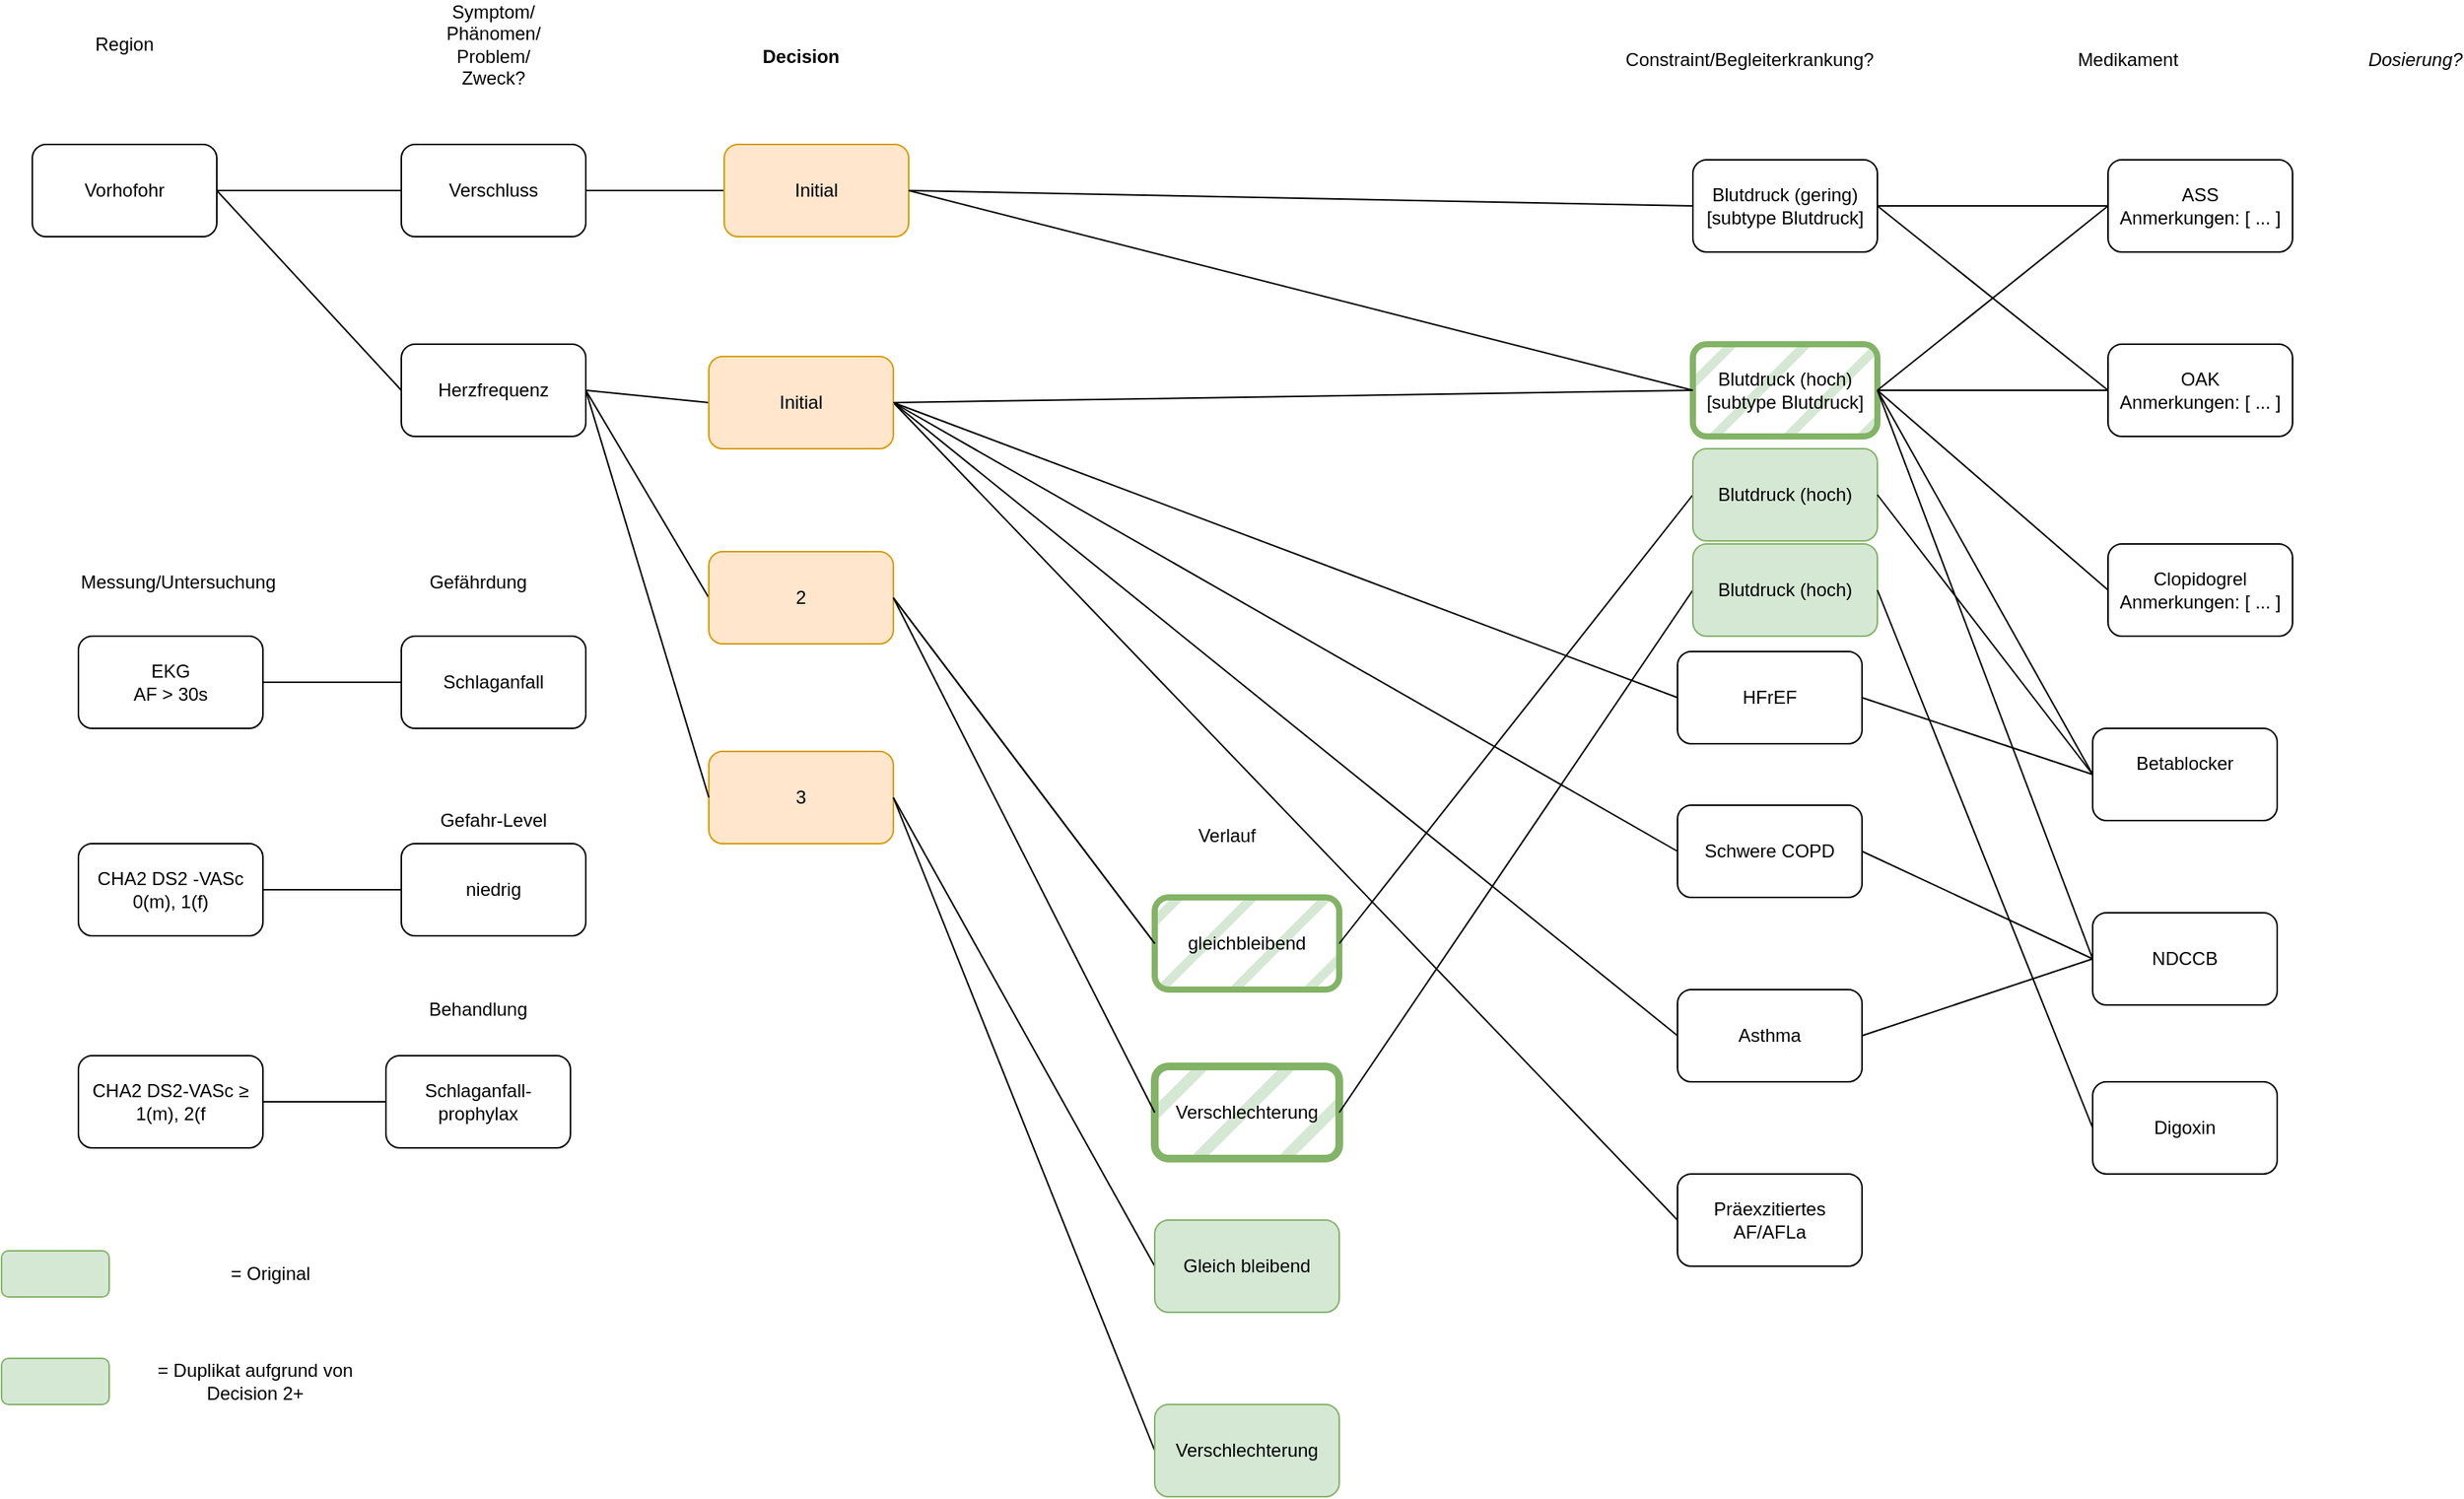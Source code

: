 <mxfile version="24.3.0" type="github">
  <diagram name="Seite-1" id="Lj3RmBoYemo5wMBXR7T-">
    <mxGraphModel dx="2049" dy="1066" grid="1" gridSize="10" guides="1" tooltips="1" connect="1" arrows="1" fold="1" page="1" pageScale="1" pageWidth="1654" pageHeight="1169" math="0" shadow="0">
      <root>
        <mxCell id="0" />
        <mxCell id="1" parent="0" />
        <mxCell id="BmRe0CwLIyu7bXr3vCcB-1" value="&lt;div&gt;Symptom/&lt;/div&gt;&lt;div&gt;Phänomen/&lt;br&gt;Problem/&lt;br&gt;Zweck?&lt;br&gt;&lt;/div&gt;" style="text;html=1;align=center;verticalAlign=middle;whiteSpace=wrap;rounded=0;" parent="1" vertex="1">
          <mxGeometry x="320" y="40" width="60" height="30" as="geometry" />
        </mxCell>
        <mxCell id="BmRe0CwLIyu7bXr3vCcB-2" value="Vorhofohr" style="rounded=1;whiteSpace=wrap;html=1;" parent="1" vertex="1">
          <mxGeometry x="50" y="120" width="120" height="60" as="geometry" />
        </mxCell>
        <mxCell id="BmRe0CwLIyu7bXr3vCcB-3" value="Verschluss" style="rounded=1;whiteSpace=wrap;html=1;" parent="1" vertex="1">
          <mxGeometry x="290" y="120" width="120" height="60" as="geometry" />
        </mxCell>
        <mxCell id="BmRe0CwLIyu7bXr3vCcB-4" value="Region" style="text;html=1;align=center;verticalAlign=middle;whiteSpace=wrap;rounded=0;" parent="1" vertex="1">
          <mxGeometry x="80" y="40" width="60" height="30" as="geometry" />
        </mxCell>
        <mxCell id="BmRe0CwLIyu7bXr3vCcB-7" value="&lt;div&gt;ASS&lt;/div&gt;&lt;div&gt;Anmerkungen: [ ... ]&lt;/div&gt;" style="rounded=1;whiteSpace=wrap;html=1;" parent="1" vertex="1">
          <mxGeometry x="1400" y="130" width="120" height="60" as="geometry" />
        </mxCell>
        <mxCell id="BmRe0CwLIyu7bXr3vCcB-8" value="&lt;div&gt;OAK&lt;/div&gt;&lt;div&gt;Anmerkungen: [ ... ]&lt;/div&gt;" style="rounded=1;whiteSpace=wrap;html=1;" parent="1" vertex="1">
          <mxGeometry x="1400" y="250" width="120" height="60" as="geometry" />
        </mxCell>
        <mxCell id="BmRe0CwLIyu7bXr3vCcB-9" value="&lt;div&gt;Clopidogrel&lt;/div&gt;&lt;div&gt;Anmerkungen: [ ... ]&lt;br&gt;&lt;/div&gt;" style="rounded=1;whiteSpace=wrap;html=1;" parent="1" vertex="1">
          <mxGeometry x="1400" y="380" width="120" height="60" as="geometry" />
        </mxCell>
        <mxCell id="BmRe0CwLIyu7bXr3vCcB-10" value="Medikament" style="text;html=1;align=center;verticalAlign=middle;whiteSpace=wrap;rounded=0;" parent="1" vertex="1">
          <mxGeometry x="1383" y="50" width="60" height="30" as="geometry" />
        </mxCell>
        <mxCell id="BmRe0CwLIyu7bXr3vCcB-11" value="&lt;div&gt;Blutdruck (gering)&lt;/div&gt;&lt;div&gt;[subtype Blutdruck]&lt;br&gt;&lt;/div&gt;" style="rounded=1;whiteSpace=wrap;html=1;" parent="1" vertex="1">
          <mxGeometry x="1130" y="130" width="120" height="60" as="geometry" />
        </mxCell>
        <mxCell id="BmRe0CwLIyu7bXr3vCcB-12" value="&lt;div&gt;Blutdruck (hoch)&lt;/div&gt;&lt;div&gt;[subtype Blutdruck]&lt;/div&gt;" style="rounded=1;whiteSpace=wrap;html=1;fillColor=#d5e8d4;strokeColor=#82b366;fillStyle=hatch;strokeWidth=4;" parent="1" vertex="1">
          <mxGeometry x="1130" y="250" width="120" height="60" as="geometry" />
        </mxCell>
        <mxCell id="BmRe0CwLIyu7bXr3vCcB-14" value="Constraint/Begleiterkrankung?" style="text;html=1;align=center;verticalAlign=middle;whiteSpace=wrap;rounded=0;" parent="1" vertex="1">
          <mxGeometry x="1137" y="50" width="60" height="30" as="geometry" />
        </mxCell>
        <mxCell id="BmRe0CwLIyu7bXr3vCcB-17" value="" style="endArrow=none;html=1;rounded=0;exitX=1;exitY=0.5;exitDx=0;exitDy=0;entryX=0;entryY=0.5;entryDx=0;entryDy=0;" parent="1" source="BmRe0CwLIyu7bXr3vCcB-2" target="BmRe0CwLIyu7bXr3vCcB-3" edge="1">
          <mxGeometry width="50" height="50" relative="1" as="geometry">
            <mxPoint x="580" y="380" as="sourcePoint" />
            <mxPoint x="630" y="330" as="targetPoint" />
          </mxGeometry>
        </mxCell>
        <mxCell id="BmRe0CwLIyu7bXr3vCcB-18" value="" style="endArrow=none;html=1;rounded=0;entryX=0;entryY=0.5;entryDx=0;entryDy=0;" parent="1" target="ywd2_ELRaqGQqajww4Ma-36" edge="1">
          <mxGeometry width="50" height="50" relative="1" as="geometry">
            <mxPoint x="410" y="150" as="sourcePoint" />
            <mxPoint x="500" y="230" as="targetPoint" />
          </mxGeometry>
        </mxCell>
        <mxCell id="BmRe0CwLIyu7bXr3vCcB-20" value="" style="endArrow=none;html=1;rounded=0;exitX=1;exitY=0.5;exitDx=0;exitDy=0;entryX=0;entryY=0.5;entryDx=0;entryDy=0;" parent="1" source="BmRe0CwLIyu7bXr3vCcB-11" target="BmRe0CwLIyu7bXr3vCcB-7" edge="1">
          <mxGeometry width="50" height="50" relative="1" as="geometry">
            <mxPoint x="1263" y="160" as="sourcePoint" />
            <mxPoint x="1350" y="159.58" as="targetPoint" />
          </mxGeometry>
        </mxCell>
        <mxCell id="BmRe0CwLIyu7bXr3vCcB-22" value="" style="endArrow=none;html=1;rounded=0;exitX=1;exitY=0.5;exitDx=0;exitDy=0;entryX=0;entryY=0.5;entryDx=0;entryDy=0;" parent="1" source="BmRe0CwLIyu7bXr3vCcB-12" target="BmRe0CwLIyu7bXr3vCcB-7" edge="1">
          <mxGeometry width="50" height="50" relative="1" as="geometry">
            <mxPoint x="1210" y="200" as="sourcePoint" />
            <mxPoint x="1357" y="290" as="targetPoint" />
          </mxGeometry>
        </mxCell>
        <mxCell id="BmRe0CwLIyu7bXr3vCcB-23" value="" style="endArrow=none;html=1;rounded=0;exitX=1;exitY=0.5;exitDx=0;exitDy=0;entryX=0;entryY=0.5;entryDx=0;entryDy=0;" parent="1" source="BmRe0CwLIyu7bXr3vCcB-11" target="BmRe0CwLIyu7bXr3vCcB-8" edge="1">
          <mxGeometry width="50" height="50" relative="1" as="geometry">
            <mxPoint x="1247" y="290" as="sourcePoint" />
            <mxPoint x="1360" y="170" as="targetPoint" />
          </mxGeometry>
        </mxCell>
        <mxCell id="BmRe0CwLIyu7bXr3vCcB-24" value="" style="endArrow=none;html=1;rounded=0;entryX=0;entryY=0.5;entryDx=0;entryDy=0;" parent="1" target="BmRe0CwLIyu7bXr3vCcB-9" edge="1">
          <mxGeometry width="50" height="50" relative="1" as="geometry">
            <mxPoint x="1250" y="280" as="sourcePoint" />
            <mxPoint x="1350" y="280" as="targetPoint" />
          </mxGeometry>
        </mxCell>
        <mxCell id="BmRe0CwLIyu7bXr3vCcB-25" value="" style="endArrow=none;html=1;rounded=0;exitX=1;exitY=0.5;exitDx=0;exitDy=0;entryX=0;entryY=0.5;entryDx=0;entryDy=0;" parent="1" source="BmRe0CwLIyu7bXr3vCcB-12" target="BmRe0CwLIyu7bXr3vCcB-8" edge="1">
          <mxGeometry width="50" height="50" relative="1" as="geometry">
            <mxPoint x="1247" y="170" as="sourcePoint" />
            <mxPoint x="1366" y="420" as="targetPoint" />
          </mxGeometry>
        </mxCell>
        <mxCell id="BmRe0CwLIyu7bXr3vCcB-37" value="Dosierung?" style="text;html=1;align=center;verticalAlign=middle;whiteSpace=wrap;rounded=0;fontStyle=2" parent="1" vertex="1">
          <mxGeometry x="1570" y="50" width="60" height="30" as="geometry" />
        </mxCell>
        <mxCell id="ywd2_ELRaqGQqajww4Ma-4" value="" style="endArrow=none;html=1;rounded=0;exitX=1;exitY=0.5;exitDx=0;exitDy=0;entryX=0;entryY=0.5;entryDx=0;entryDy=0;" parent="1" source="ywd2_ELRaqGQqajww4Ma-36" target="BmRe0CwLIyu7bXr3vCcB-11" edge="1">
          <mxGeometry width="50" height="50" relative="1" as="geometry">
            <mxPoint x="974" y="500" as="sourcePoint" />
            <mxPoint x="1117" y="159" as="targetPoint" />
          </mxGeometry>
        </mxCell>
        <mxCell id="ywd2_ELRaqGQqajww4Ma-5" value="HFrEF" style="rounded=1;whiteSpace=wrap;html=1;" parent="1" vertex="1">
          <mxGeometry x="1120" y="450" width="120" height="60" as="geometry" />
        </mxCell>
        <mxCell id="ywd2_ELRaqGQqajww4Ma-6" value="Schwere COPD" style="rounded=1;whiteSpace=wrap;html=1;" parent="1" vertex="1">
          <mxGeometry x="1120" y="550" width="120" height="60" as="geometry" />
        </mxCell>
        <mxCell id="ywd2_ELRaqGQqajww4Ma-8" value="Asthma" style="rounded=1;whiteSpace=wrap;html=1;" parent="1" vertex="1">
          <mxGeometry x="1120" y="670" width="120" height="60" as="geometry" />
        </mxCell>
        <mxCell id="ywd2_ELRaqGQqajww4Ma-9" value="&lt;div&gt;Präexzitiertes&lt;/div&gt;&lt;div&gt;AF/AFLa&lt;/div&gt;" style="rounded=1;whiteSpace=wrap;html=1;" parent="1" vertex="1">
          <mxGeometry x="1120" y="790" width="120" height="60" as="geometry" />
        </mxCell>
        <mxCell id="ywd2_ELRaqGQqajww4Ma-10" value="" style="endArrow=none;html=1;rounded=0;entryX=0;entryY=0.5;entryDx=0;entryDy=0;exitX=1;exitY=0.5;exitDx=0;exitDy=0;" parent="1" source="ywd2_ELRaqGQqajww4Ma-82" target="ywd2_ELRaqGQqajww4Ma-5" edge="1">
          <mxGeometry width="50" height="50" relative="1" as="geometry">
            <mxPoint x="794" y="280" as="sourcePoint" />
            <mxPoint x="891" y="159" as="targetPoint" />
          </mxGeometry>
        </mxCell>
        <mxCell id="ywd2_ELRaqGQqajww4Ma-11" value="" style="endArrow=none;html=1;rounded=0;entryX=0;entryY=0.5;entryDx=0;entryDy=0;exitX=1;exitY=0.5;exitDx=0;exitDy=0;" parent="1" source="ywd2_ELRaqGQqajww4Ma-82" target="ywd2_ELRaqGQqajww4Ma-6" edge="1">
          <mxGeometry width="50" height="50" relative="1" as="geometry">
            <mxPoint x="400" y="560" as="sourcePoint" />
            <mxPoint x="881" y="565" as="targetPoint" />
          </mxGeometry>
        </mxCell>
        <mxCell id="ywd2_ELRaqGQqajww4Ma-12" value="" style="endArrow=none;html=1;rounded=0;entryX=0;entryY=0.5;entryDx=0;entryDy=0;exitX=1;exitY=0.5;exitDx=0;exitDy=0;" parent="1" source="ywd2_ELRaqGQqajww4Ma-82" target="ywd2_ELRaqGQqajww4Ma-8" edge="1">
          <mxGeometry width="50" height="50" relative="1" as="geometry">
            <mxPoint x="794" y="280" as="sourcePoint" />
            <mxPoint x="881" y="670" as="targetPoint" />
          </mxGeometry>
        </mxCell>
        <mxCell id="ywd2_ELRaqGQqajww4Ma-13" value="" style="endArrow=none;html=1;rounded=0;entryX=0;entryY=0.5;entryDx=0;entryDy=0;exitX=1;exitY=0.5;exitDx=0;exitDy=0;" parent="1" source="ywd2_ELRaqGQqajww4Ma-82" target="ywd2_ELRaqGQqajww4Ma-9" edge="1">
          <mxGeometry width="50" height="50" relative="1" as="geometry">
            <mxPoint x="804" y="290" as="sourcePoint" />
            <mxPoint x="881" y="790" as="targetPoint" />
          </mxGeometry>
        </mxCell>
        <mxCell id="ywd2_ELRaqGQqajww4Ma-15" value="Herzfrequenz" style="rounded=1;whiteSpace=wrap;html=1;" parent="1" vertex="1">
          <mxGeometry x="290" y="250" width="120" height="60" as="geometry" />
        </mxCell>
        <mxCell id="ywd2_ELRaqGQqajww4Ma-18" value="&lt;div&gt;Betablocker&lt;/div&gt;&lt;div&gt;&lt;br&gt;&lt;/div&gt;" style="rounded=1;whiteSpace=wrap;html=1;" parent="1" vertex="1">
          <mxGeometry x="1390" y="500" width="120" height="60" as="geometry" />
        </mxCell>
        <mxCell id="ywd2_ELRaqGQqajww4Ma-20" value="NDCCB" style="rounded=1;whiteSpace=wrap;html=1;" parent="1" vertex="1">
          <mxGeometry x="1390" y="620" width="120" height="60" as="geometry" />
        </mxCell>
        <mxCell id="ywd2_ELRaqGQqajww4Ma-22" value="" style="endArrow=none;html=1;rounded=0;entryX=0;entryY=0.5;entryDx=0;entryDy=0;exitX=1;exitY=0.5;exitDx=0;exitDy=0;" parent="1" source="BmRe0CwLIyu7bXr3vCcB-12" target="ywd2_ELRaqGQqajww4Ma-18" edge="1">
          <mxGeometry width="50" height="50" relative="1" as="geometry">
            <mxPoint x="1190" y="510" as="sourcePoint" />
            <mxPoint x="1240" y="460" as="targetPoint" />
          </mxGeometry>
        </mxCell>
        <mxCell id="ywd2_ELRaqGQqajww4Ma-23" value="" style="endArrow=none;html=1;rounded=0;entryX=0;entryY=0.5;entryDx=0;entryDy=0;exitX=1;exitY=0.5;exitDx=0;exitDy=0;" parent="1" source="BmRe0CwLIyu7bXr3vCcB-12" target="ywd2_ELRaqGQqajww4Ma-20" edge="1">
          <mxGeometry width="50" height="50" relative="1" as="geometry">
            <mxPoint x="1247" y="169" as="sourcePoint" />
            <mxPoint x="1370" y="680" as="targetPoint" />
          </mxGeometry>
        </mxCell>
        <mxCell id="ywd2_ELRaqGQqajww4Ma-24" value="" style="endArrow=none;html=1;rounded=0;exitX=1;exitY=0.5;exitDx=0;exitDy=0;entryX=0;entryY=0.5;entryDx=0;entryDy=0;" parent="1" source="ywd2_ELRaqGQqajww4Ma-5" target="ywd2_ELRaqGQqajww4Ma-18" edge="1">
          <mxGeometry width="50" height="50" relative="1" as="geometry">
            <mxPoint x="1190" y="510" as="sourcePoint" />
            <mxPoint x="1360" y="670" as="targetPoint" />
          </mxGeometry>
        </mxCell>
        <mxCell id="ywd2_ELRaqGQqajww4Ma-25" value="" style="endArrow=none;html=1;rounded=0;exitX=1;exitY=0.5;exitDx=0;exitDy=0;entryX=0;entryY=0.5;entryDx=0;entryDy=0;" parent="1" source="ywd2_ELRaqGQqajww4Ma-6" target="ywd2_ELRaqGQqajww4Ma-20" edge="1">
          <mxGeometry width="50" height="50" relative="1" as="geometry">
            <mxPoint x="1237" y="575" as="sourcePoint" />
            <mxPoint x="1360" y="790" as="targetPoint" />
          </mxGeometry>
        </mxCell>
        <mxCell id="ywd2_ELRaqGQqajww4Ma-26" value="" style="endArrow=none;html=1;rounded=0;exitX=1;exitY=0.5;exitDx=0;exitDy=0;entryX=0;entryY=0.5;entryDx=0;entryDy=0;" parent="1" source="ywd2_ELRaqGQqajww4Ma-8" target="ywd2_ELRaqGQqajww4Ma-20" edge="1">
          <mxGeometry width="50" height="50" relative="1" as="geometry">
            <mxPoint x="1237" y="680" as="sourcePoint" />
            <mxPoint x="1340" y="790" as="targetPoint" />
          </mxGeometry>
        </mxCell>
        <mxCell id="ywd2_ELRaqGQqajww4Ma-30" value="gleichbleibend" style="rounded=1;whiteSpace=wrap;html=1;fillColor=#d5e8d4;fillStyle=hatch;strokeColor=#82b366;strokeWidth=4;" parent="1" vertex="1">
          <mxGeometry x="780" y="610" width="120" height="60" as="geometry" />
        </mxCell>
        <mxCell id="ywd2_ELRaqGQqajww4Ma-32" value="Verschlechterung" style="rounded=1;whiteSpace=wrap;html=1;fillColor=#d5e8d4;strokeColor=#82b366;fillStyle=hatch;strokeWidth=5;" parent="1" vertex="1">
          <mxGeometry x="780" y="720" width="120" height="60" as="geometry" />
        </mxCell>
        <mxCell id="ywd2_ELRaqGQqajww4Ma-34" value="" style="endArrow=none;html=1;rounded=0;exitX=0;exitY=0.5;exitDx=0;exitDy=0;entryX=1;entryY=0.5;entryDx=0;entryDy=0;" parent="1" source="ywd2_ELRaqGQqajww4Ma-41" target="ywd2_ELRaqGQqajww4Ma-30" edge="1">
          <mxGeometry width="50" height="50" relative="1" as="geometry">
            <mxPoint x="854" y="450" as="sourcePoint" />
            <mxPoint x="400" y="650" as="targetPoint" />
          </mxGeometry>
        </mxCell>
        <mxCell id="ywd2_ELRaqGQqajww4Ma-36" value="Initial" style="rounded=1;whiteSpace=wrap;html=1;fillColor=#ffe6cc;strokeColor=#d79b00;" parent="1" vertex="1">
          <mxGeometry x="500" y="120" width="120" height="60" as="geometry" />
        </mxCell>
        <mxCell id="ywd2_ELRaqGQqajww4Ma-37" value="" style="endArrow=none;html=1;rounded=0;exitX=1;exitY=0.5;exitDx=0;exitDy=0;entryX=0;entryY=0.5;entryDx=0;entryDy=0;" parent="1" source="ywd2_ELRaqGQqajww4Ma-15" target="ywd2_ELRaqGQqajww4Ma-82" edge="1">
          <mxGeometry width="50" height="50" relative="1" as="geometry">
            <mxPoint x="360" y="330" as="sourcePoint" />
            <mxPoint x="830" y="450" as="targetPoint" />
          </mxGeometry>
        </mxCell>
        <mxCell id="ywd2_ELRaqGQqajww4Ma-38" value="" style="endArrow=none;html=1;rounded=0;exitX=1;exitY=0.5;exitDx=0;exitDy=0;entryX=0;entryY=0.5;entryDx=0;entryDy=0;" parent="1" source="ywd2_ELRaqGQqajww4Ma-56" target="ywd2_ELRaqGQqajww4Ma-30" edge="1">
          <mxGeometry width="50" height="50" relative="1" as="geometry">
            <mxPoint x="780" y="500" as="sourcePoint" />
            <mxPoint x="830" y="450" as="targetPoint" />
          </mxGeometry>
        </mxCell>
        <mxCell id="ywd2_ELRaqGQqajww4Ma-39" value="" style="endArrow=none;html=1;rounded=0;exitX=1;exitY=0.5;exitDx=0;exitDy=0;entryX=0;entryY=0.5;entryDx=0;entryDy=0;" parent="1" source="ywd2_ELRaqGQqajww4Ma-15" target="ywd2_ELRaqGQqajww4Ma-56" edge="1">
          <mxGeometry width="50" height="50" relative="1" as="geometry">
            <mxPoint x="420" y="290" as="sourcePoint" />
            <mxPoint x="674" y="425" as="targetPoint" />
          </mxGeometry>
        </mxCell>
        <mxCell id="ywd2_ELRaqGQqajww4Ma-40" value="" style="endArrow=none;html=1;rounded=0;exitX=1;exitY=0.5;exitDx=0;exitDy=0;entryX=0;entryY=0.5;entryDx=0;entryDy=0;" parent="1" source="ywd2_ELRaqGQqajww4Ma-32" target="ywd2_ELRaqGQqajww4Ma-53" edge="1">
          <mxGeometry width="50" height="50" relative="1" as="geometry">
            <mxPoint x="780" y="500" as="sourcePoint" />
            <mxPoint x="880" y="480" as="targetPoint" />
          </mxGeometry>
        </mxCell>
        <mxCell id="ywd2_ELRaqGQqajww4Ma-41" value="&lt;div&gt;Blutdruck (hoch)&lt;br&gt;&lt;/div&gt;" style="rounded=1;whiteSpace=wrap;html=1;fillColor=#d5e8d4;strokeColor=#82b366;" parent="1" vertex="1">
          <mxGeometry x="1130" y="318" width="120" height="60" as="geometry" />
        </mxCell>
        <mxCell id="ywd2_ELRaqGQqajww4Ma-42" value="" style="rounded=1;whiteSpace=wrap;html=1;fillColor=#d5e8d4;strokeColor=#82b366;" parent="1" vertex="1">
          <mxGeometry x="30" y="910" width="70" height="30" as="geometry" />
        </mxCell>
        <mxCell id="ywd2_ELRaqGQqajww4Ma-43" value="= Duplikat aufgrund von Decision 2+ " style="text;html=1;align=center;verticalAlign=middle;whiteSpace=wrap;rounded=0;" parent="1" vertex="1">
          <mxGeometry x="120" y="910" width="150" height="30" as="geometry" />
        </mxCell>
        <mxCell id="ywd2_ELRaqGQqajww4Ma-44" value="Digoxin" style="rounded=1;whiteSpace=wrap;html=1;" parent="1" vertex="1">
          <mxGeometry x="1390" y="730" width="120" height="60" as="geometry" />
        </mxCell>
        <mxCell id="ywd2_ELRaqGQqajww4Ma-45" value="" style="endArrow=none;html=1;rounded=0;exitX=1;exitY=0.5;exitDx=0;exitDy=0;entryX=0;entryY=0.5;entryDx=0;entryDy=0;" parent="1" source="ywd2_ELRaqGQqajww4Ma-41" target="ywd2_ELRaqGQqajww4Ma-18" edge="1">
          <mxGeometry width="50" height="50" relative="1" as="geometry">
            <mxPoint x="1030" y="545" as="sourcePoint" />
            <mxPoint x="1126" y="500" as="targetPoint" />
          </mxGeometry>
        </mxCell>
        <mxCell id="ywd2_ELRaqGQqajww4Ma-46" value="&lt;div&gt;&amp;nbsp;&lt;br&gt;&lt;/div&gt;&lt;div&gt;Decision&lt;/div&gt;" style="text;html=1;align=center;verticalAlign=middle;whiteSpace=wrap;rounded=0;fontStyle=1" parent="1" vertex="1">
          <mxGeometry x="520" y="40" width="60" height="30" as="geometry" />
        </mxCell>
        <mxCell id="ywd2_ELRaqGQqajww4Ma-53" value="&lt;div&gt;Blutdruck (hoch)&lt;br&gt;&lt;/div&gt;" style="rounded=1;whiteSpace=wrap;html=1;fillColor=#d5e8d4;strokeColor=#82b366;" parent="1" vertex="1">
          <mxGeometry x="1130" y="380" width="120" height="60" as="geometry" />
        </mxCell>
        <mxCell id="ywd2_ELRaqGQqajww4Ma-54" value="" style="endArrow=none;html=1;rounded=0;exitX=1;exitY=0.5;exitDx=0;exitDy=0;entryX=0;entryY=0.5;entryDx=0;entryDy=0;" parent="1" source="ywd2_ELRaqGQqajww4Ma-53" target="ywd2_ELRaqGQqajww4Ma-44" edge="1">
          <mxGeometry width="50" height="50" relative="1" as="geometry">
            <mxPoint x="1696" y="470" as="sourcePoint" />
            <mxPoint x="1927" y="485" as="targetPoint" />
          </mxGeometry>
        </mxCell>
        <mxCell id="ywd2_ELRaqGQqajww4Ma-55" value="&lt;div&gt;Verlauf&lt;/div&gt;" style="text;html=1;align=center;verticalAlign=middle;whiteSpace=wrap;rounded=0;" parent="1" vertex="1">
          <mxGeometry x="797" y="555" width="60" height="30" as="geometry" />
        </mxCell>
        <mxCell id="ywd2_ELRaqGQqajww4Ma-56" value="2" style="rounded=1;whiteSpace=wrap;html=1;fillColor=#ffe6cc;strokeColor=#d79b00;" parent="1" vertex="1">
          <mxGeometry x="490" y="385" width="120" height="60" as="geometry" />
        </mxCell>
        <mxCell id="ywd2_ELRaqGQqajww4Ma-58" value="" style="endArrow=none;html=1;rounded=0;exitX=1;exitY=0.5;exitDx=0;exitDy=0;entryX=0;entryY=0.5;entryDx=0;entryDy=0;" parent="1" source="ywd2_ELRaqGQqajww4Ma-56" target="ywd2_ELRaqGQqajww4Ma-30" edge="1">
          <mxGeometry width="50" height="50" relative="1" as="geometry">
            <mxPoint x="410" y="280" as="sourcePoint" />
            <mxPoint x="690" y="520" as="targetPoint" />
          </mxGeometry>
        </mxCell>
        <mxCell id="ywd2_ELRaqGQqajww4Ma-57" value="3" style="rounded=1;whiteSpace=wrap;html=1;fillColor=#ffe6cc;strokeColor=#d79b00;" parent="1" vertex="1">
          <mxGeometry x="490" y="515" width="120" height="60" as="geometry" />
        </mxCell>
        <mxCell id="ywd2_ELRaqGQqajww4Ma-60" value="" style="endArrow=none;html=1;rounded=0;exitX=1;exitY=0.5;exitDx=0;exitDy=0;entryX=0;entryY=0.5;entryDx=0;entryDy=0;" parent="1" source="ywd2_ELRaqGQqajww4Ma-57" target="ywd2_ELRaqGQqajww4Ma-63" edge="1">
          <mxGeometry width="50" height="50" relative="1" as="geometry">
            <mxPoint x="630" y="300" as="sourcePoint" />
            <mxPoint x="700" y="640" as="targetPoint" />
          </mxGeometry>
        </mxCell>
        <mxCell id="ywd2_ELRaqGQqajww4Ma-61" value="" style="endArrow=none;html=1;rounded=0;exitX=1;exitY=0.5;exitDx=0;exitDy=0;entryX=0;entryY=0.5;entryDx=0;entryDy=0;" parent="1" source="ywd2_ELRaqGQqajww4Ma-57" target="ywd2_ELRaqGQqajww4Ma-64" edge="1">
          <mxGeometry width="50" height="50" relative="1" as="geometry">
            <mxPoint x="630" y="430" as="sourcePoint" />
            <mxPoint x="700" y="530" as="targetPoint" />
          </mxGeometry>
        </mxCell>
        <mxCell id="ywd2_ELRaqGQqajww4Ma-62" value="" style="endArrow=none;html=1;rounded=0;exitX=1;exitY=0.5;exitDx=0;exitDy=0;entryX=0;entryY=0.5;entryDx=0;entryDy=0;" parent="1" source="ywd2_ELRaqGQqajww4Ma-15" target="ywd2_ELRaqGQqajww4Ma-57" edge="1">
          <mxGeometry width="50" height="50" relative="1" as="geometry">
            <mxPoint x="420" y="290" as="sourcePoint" />
            <mxPoint x="510" y="300" as="targetPoint" />
          </mxGeometry>
        </mxCell>
        <mxCell id="ywd2_ELRaqGQqajww4Ma-63" value="Gleich bleibend" style="rounded=1;whiteSpace=wrap;html=1;fillColor=#d5e8d4;strokeColor=#82b366;" parent="1" vertex="1">
          <mxGeometry x="780" y="820" width="120" height="60" as="geometry" />
        </mxCell>
        <mxCell id="ywd2_ELRaqGQqajww4Ma-64" value="Verschlechterung" style="rounded=1;whiteSpace=wrap;html=1;fillColor=#d5e8d4;strokeColor=#82b366;" parent="1" vertex="1">
          <mxGeometry x="780" y="940" width="120" height="60" as="geometry" />
        </mxCell>
        <mxCell id="ywd2_ELRaqGQqajww4Ma-65" value="" style="endArrow=none;html=1;rounded=0;entryX=0;entryY=0.5;entryDx=0;entryDy=0;exitX=1;exitY=0.5;exitDx=0;exitDy=0;" parent="1" source="ywd2_ELRaqGQqajww4Ma-56" target="ywd2_ELRaqGQqajww4Ma-32" edge="1">
          <mxGeometry width="50" height="50" relative="1" as="geometry">
            <mxPoint x="620" y="290" as="sourcePoint" />
            <mxPoint x="700" y="530" as="targetPoint" />
          </mxGeometry>
        </mxCell>
        <mxCell id="ywd2_ELRaqGQqajww4Ma-66" value="" style="rounded=1;whiteSpace=wrap;html=1;fillColor=#d5e8d4;strokeColor=#82b366;" parent="1" vertex="1">
          <mxGeometry x="30" y="840" width="70" height="30" as="geometry" />
        </mxCell>
        <mxCell id="ywd2_ELRaqGQqajww4Ma-78" value="" style="endArrow=none;html=1;rounded=0;exitX=1;exitY=0.5;exitDx=0;exitDy=0;entryX=0;entryY=0.5;entryDx=0;entryDy=0;" parent="1" source="BmRe0CwLIyu7bXr3vCcB-2" target="ywd2_ELRaqGQqajww4Ma-15" edge="1">
          <mxGeometry width="50" height="50" relative="1" as="geometry">
            <mxPoint x="180" y="160" as="sourcePoint" />
            <mxPoint x="300" y="160" as="targetPoint" />
          </mxGeometry>
        </mxCell>
        <mxCell id="ywd2_ELRaqGQqajww4Ma-79" value="" style="endArrow=none;html=1;rounded=0;exitX=1;exitY=0.5;exitDx=0;exitDy=0;entryX=0;entryY=0.5;entryDx=0;entryDy=0;" parent="1" source="ywd2_ELRaqGQqajww4Ma-36" target="BmRe0CwLIyu7bXr3vCcB-12" edge="1">
          <mxGeometry width="50" height="50" relative="1" as="geometry">
            <mxPoint x="630" y="160" as="sourcePoint" />
            <mxPoint x="1140" y="170" as="targetPoint" />
          </mxGeometry>
        </mxCell>
        <mxCell id="ywd2_ELRaqGQqajww4Ma-82" value="Initial" style="rounded=1;whiteSpace=wrap;html=1;fillColor=#ffe6cc;strokeColor=#d79b00;" parent="1" vertex="1">
          <mxGeometry x="490" y="258" width="120" height="60" as="geometry" />
        </mxCell>
        <mxCell id="ywd2_ELRaqGQqajww4Ma-84" value="" style="endArrow=none;html=1;rounded=0;entryX=0;entryY=0.5;entryDx=0;entryDy=0;exitX=1;exitY=0.5;exitDx=0;exitDy=0;" parent="1" source="ywd2_ELRaqGQqajww4Ma-82" target="BmRe0CwLIyu7bXr3vCcB-12" edge="1">
          <mxGeometry width="50" height="50" relative="1" as="geometry">
            <mxPoint x="620" y="298" as="sourcePoint" />
            <mxPoint x="1130" y="490" as="targetPoint" />
          </mxGeometry>
        </mxCell>
        <mxCell id="ywd2_ELRaqGQqajww4Ma-85" value="= Original" style="text;html=1;align=center;verticalAlign=middle;whiteSpace=wrap;rounded=0;" parent="1" vertex="1">
          <mxGeometry x="130" y="840" width="150" height="30" as="geometry" />
        </mxCell>
        <mxCell id="U_Hnx8xUSA-ugaNvBvhA-1" value="&lt;div&gt;EKG&lt;/div&gt;&lt;div&gt;AF &amp;gt; 30s&lt;br&gt;&lt;/div&gt;" style="rounded=1;whiteSpace=wrap;html=1;" vertex="1" parent="1">
          <mxGeometry x="80" y="440" width="120" height="60" as="geometry" />
        </mxCell>
        <mxCell id="U_Hnx8xUSA-ugaNvBvhA-2" value="Messung/Untersuchung" style="text;html=1;align=center;verticalAlign=middle;whiteSpace=wrap;rounded=0;" vertex="1" parent="1">
          <mxGeometry x="115" y="390" width="60" height="30" as="geometry" />
        </mxCell>
        <mxCell id="U_Hnx8xUSA-ugaNvBvhA-4" value="Schlaganfall" style="rounded=1;whiteSpace=wrap;html=1;" vertex="1" parent="1">
          <mxGeometry x="290" y="440" width="120" height="60" as="geometry" />
        </mxCell>
        <mxCell id="U_Hnx8xUSA-ugaNvBvhA-5" value="" style="endArrow=none;html=1;rounded=0;exitX=1;exitY=0.5;exitDx=0;exitDy=0;entryX=0;entryY=0.5;entryDx=0;entryDy=0;" edge="1" parent="1" source="U_Hnx8xUSA-ugaNvBvhA-1" target="U_Hnx8xUSA-ugaNvBvhA-4">
          <mxGeometry width="50" height="50" relative="1" as="geometry">
            <mxPoint x="220" y="575" as="sourcePoint" />
            <mxPoint x="340" y="575" as="targetPoint" />
          </mxGeometry>
        </mxCell>
        <mxCell id="U_Hnx8xUSA-ugaNvBvhA-8" value="&lt;div&gt;CHA2 DS2 -VASc 0(m), 1(f)&lt;br&gt;&lt;/div&gt;" style="rounded=1;whiteSpace=wrap;html=1;" vertex="1" parent="1">
          <mxGeometry x="80" y="575" width="120" height="60" as="geometry" />
        </mxCell>
        <mxCell id="U_Hnx8xUSA-ugaNvBvhA-9" value="Schlaganfall-prophylax" style="rounded=1;whiteSpace=wrap;html=1;" vertex="1" parent="1">
          <mxGeometry x="280" y="713" width="120" height="60" as="geometry" />
        </mxCell>
        <mxCell id="U_Hnx8xUSA-ugaNvBvhA-10" value="Behandlung" style="text;html=1;align=center;verticalAlign=middle;whiteSpace=wrap;rounded=0;" vertex="1" parent="1">
          <mxGeometry x="310" y="668" width="60" height="30" as="geometry" />
        </mxCell>
        <mxCell id="U_Hnx8xUSA-ugaNvBvhA-15" value="niedrig" style="rounded=1;whiteSpace=wrap;html=1;" vertex="1" parent="1">
          <mxGeometry x="290" y="575" width="120" height="60" as="geometry" />
        </mxCell>
        <mxCell id="U_Hnx8xUSA-ugaNvBvhA-17" value="" style="endArrow=none;html=1;rounded=0;entryX=0;entryY=0.5;entryDx=0;entryDy=0;exitX=1;exitY=0.5;exitDx=0;exitDy=0;" edge="1" parent="1" source="U_Hnx8xUSA-ugaNvBvhA-8" target="U_Hnx8xUSA-ugaNvBvhA-15">
          <mxGeometry width="50" height="50" relative="1" as="geometry">
            <mxPoint x="220" y="632.5" as="sourcePoint" />
            <mxPoint x="300" y="767.5" as="targetPoint" />
          </mxGeometry>
        </mxCell>
        <mxCell id="U_Hnx8xUSA-ugaNvBvhA-18" value="Gefahr-Level" style="text;html=1;align=center;verticalAlign=middle;whiteSpace=wrap;rounded=0;" vertex="1" parent="1">
          <mxGeometry x="300" y="545" width="100" height="30" as="geometry" />
        </mxCell>
        <mxCell id="U_Hnx8xUSA-ugaNvBvhA-19" value="&lt;div&gt;CHA2 DS2-VASc ≥ 1(m), 2(f&lt;br&gt;&lt;/div&gt;" style="rounded=1;whiteSpace=wrap;html=1;" vertex="1" parent="1">
          <mxGeometry x="80" y="713" width="120" height="60" as="geometry" />
        </mxCell>
        <mxCell id="U_Hnx8xUSA-ugaNvBvhA-20" value="Gefährdung" style="text;html=1;align=center;verticalAlign=middle;whiteSpace=wrap;rounded=0;" vertex="1" parent="1">
          <mxGeometry x="310" y="390" width="60" height="30" as="geometry" />
        </mxCell>
        <mxCell id="U_Hnx8xUSA-ugaNvBvhA-23" value="" style="endArrow=none;html=1;rounded=0;entryX=0;entryY=0.5;entryDx=0;entryDy=0;exitX=1;exitY=0.5;exitDx=0;exitDy=0;" edge="1" parent="1" source="U_Hnx8xUSA-ugaNvBvhA-19" target="U_Hnx8xUSA-ugaNvBvhA-9">
          <mxGeometry width="50" height="50" relative="1" as="geometry">
            <mxPoint x="210" y="696.57" as="sourcePoint" />
            <mxPoint x="300" y="696.57" as="targetPoint" />
          </mxGeometry>
        </mxCell>
      </root>
    </mxGraphModel>
  </diagram>
</mxfile>
